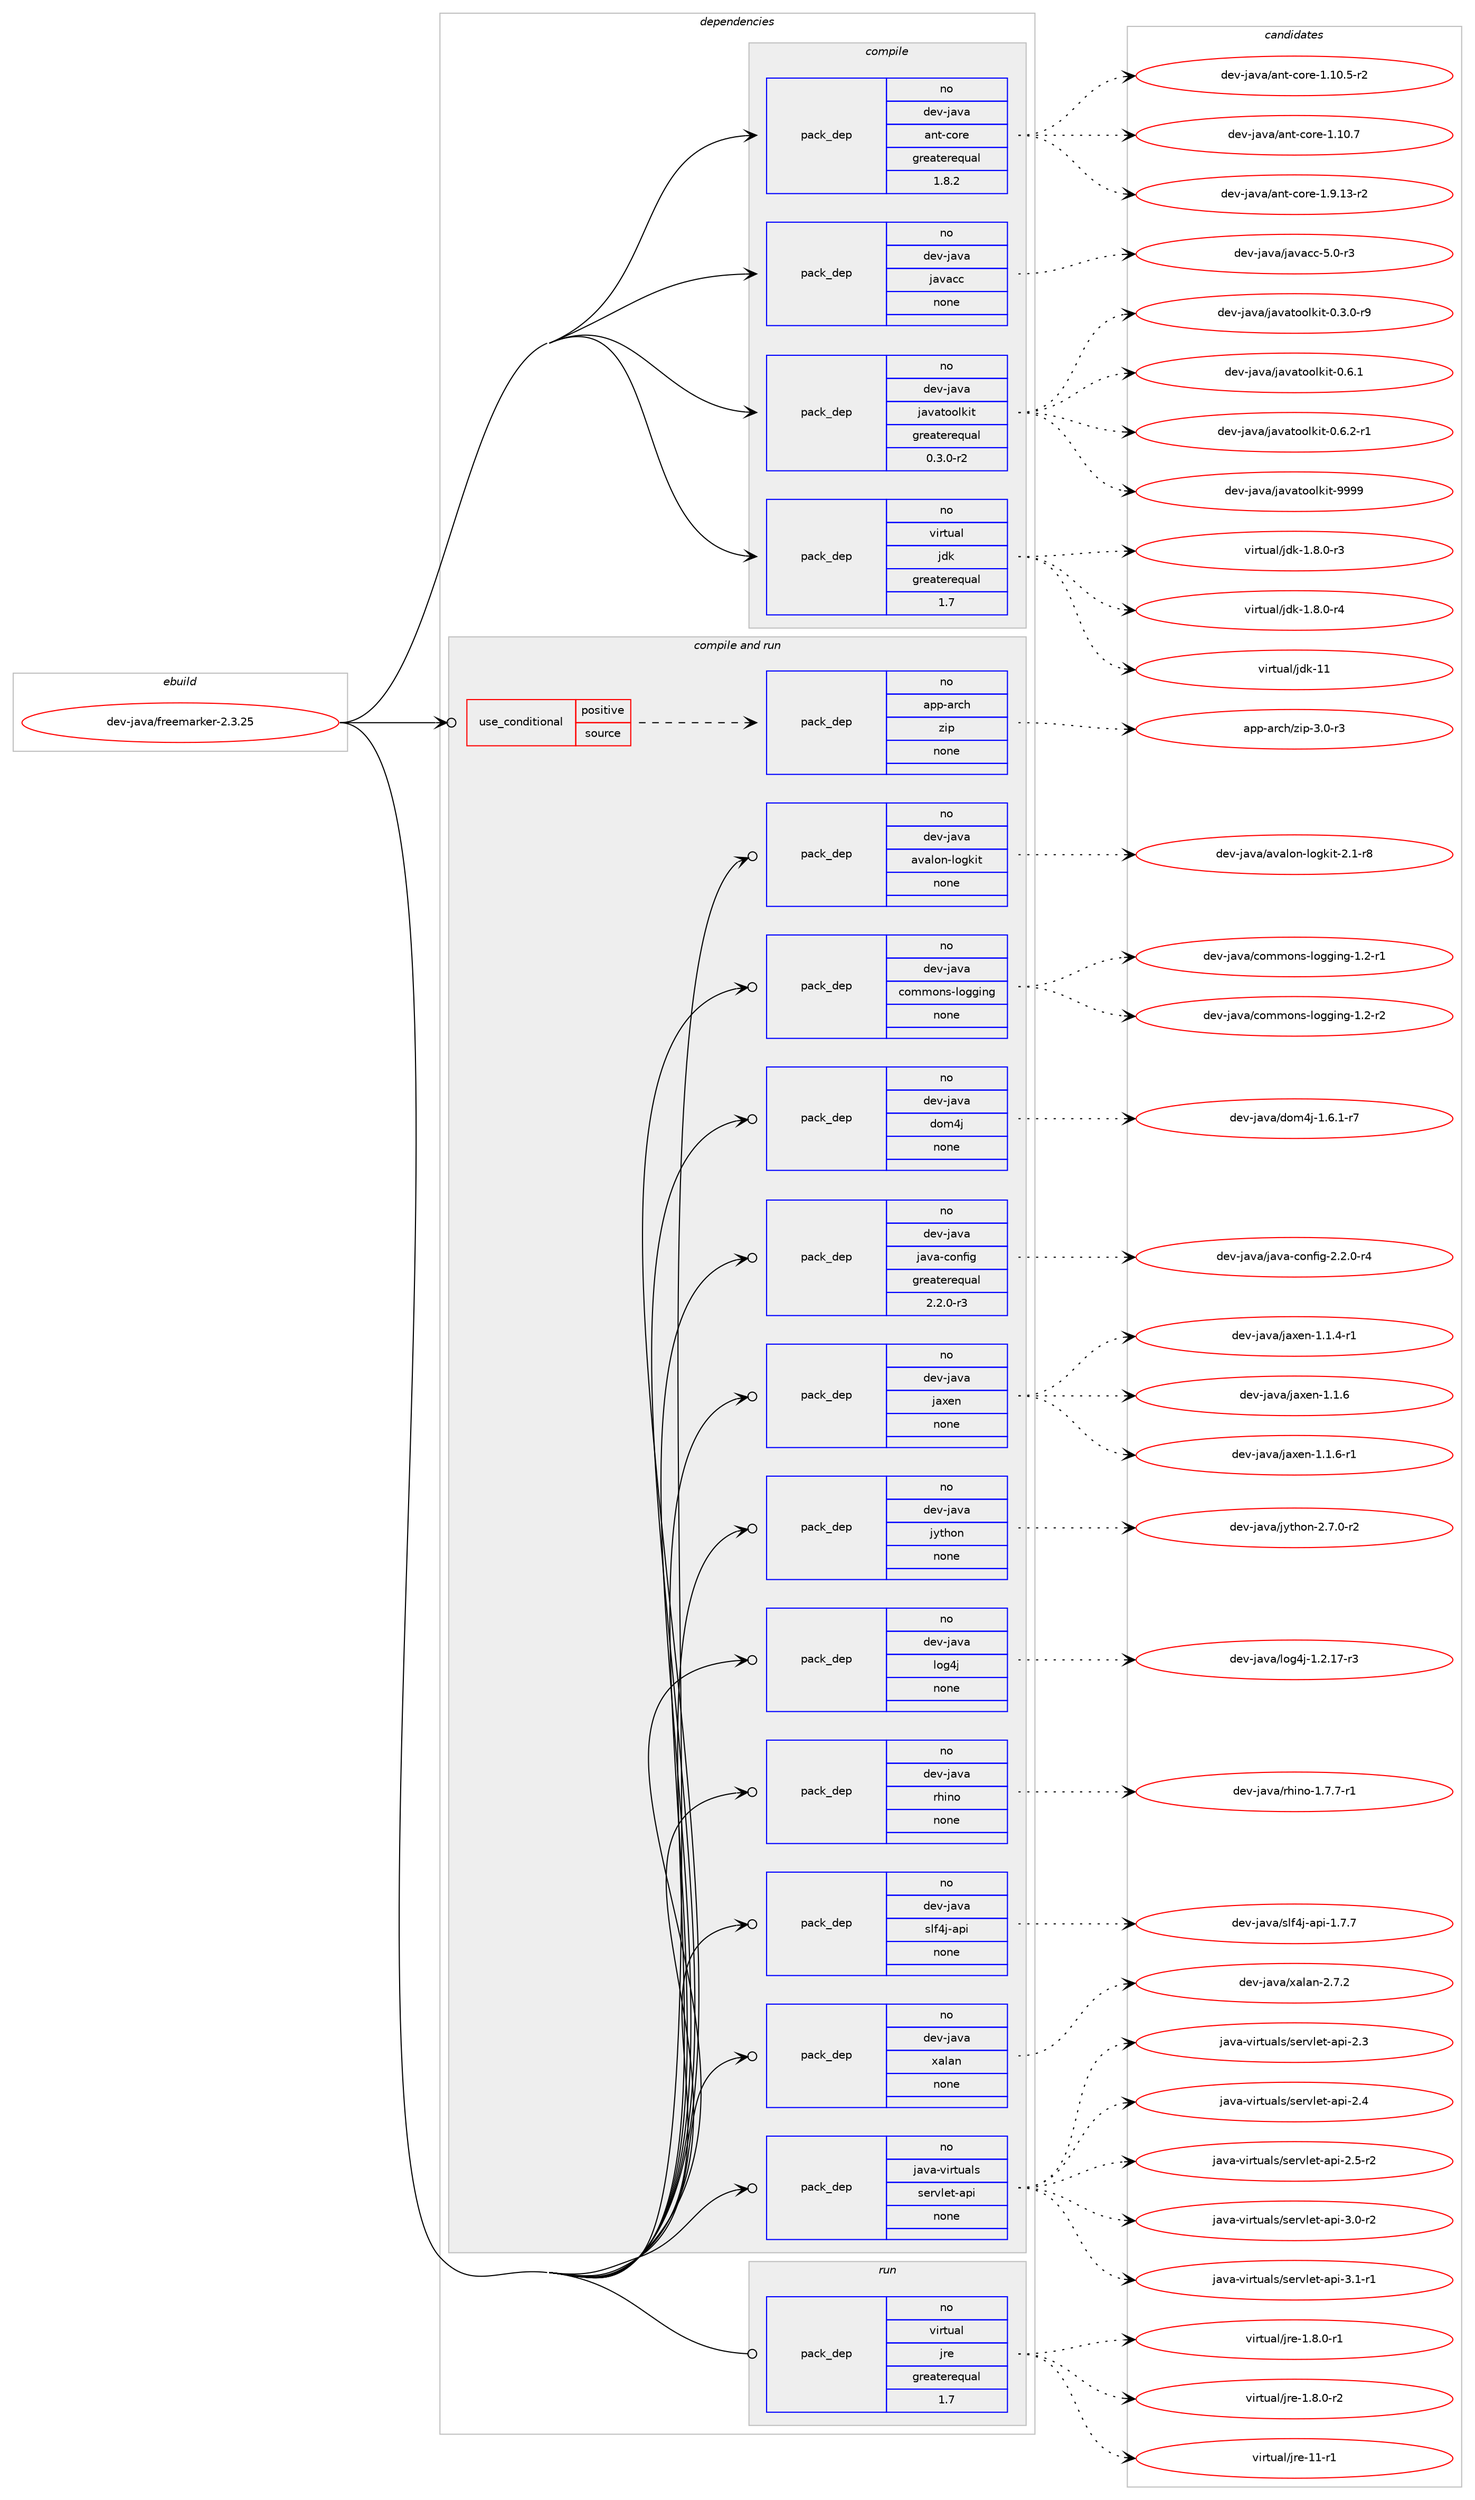 digraph prolog {

# *************
# Graph options
# *************

newrank=true;
concentrate=true;
compound=true;
graph [rankdir=LR,fontname=Helvetica,fontsize=10,ranksep=1.5];#, ranksep=2.5, nodesep=0.2];
edge  [arrowhead=vee];
node  [fontname=Helvetica,fontsize=10];

# **********
# The ebuild
# **********

subgraph cluster_leftcol {
color=gray;
rank=same;
label=<<i>ebuild</i>>;
id [label="dev-java/freemarker-2.3.25", color=red, width=4, href="../dev-java/freemarker-2.3.25.svg"];
}

# ****************
# The dependencies
# ****************

subgraph cluster_midcol {
color=gray;
label=<<i>dependencies</i>>;
subgraph cluster_compile {
fillcolor="#eeeeee";
style=filled;
label=<<i>compile</i>>;
subgraph pack412617 {
dependency552602 [label=<<TABLE BORDER="0" CELLBORDER="1" CELLSPACING="0" CELLPADDING="4" WIDTH="220"><TR><TD ROWSPAN="6" CELLPADDING="30">pack_dep</TD></TR><TR><TD WIDTH="110">no</TD></TR><TR><TD>dev-java</TD></TR><TR><TD>ant-core</TD></TR><TR><TD>greaterequal</TD></TR><TR><TD>1.8.2</TD></TR></TABLE>>, shape=none, color=blue];
}
id:e -> dependency552602:w [weight=20,style="solid",arrowhead="vee"];
subgraph pack412618 {
dependency552603 [label=<<TABLE BORDER="0" CELLBORDER="1" CELLSPACING="0" CELLPADDING="4" WIDTH="220"><TR><TD ROWSPAN="6" CELLPADDING="30">pack_dep</TD></TR><TR><TD WIDTH="110">no</TD></TR><TR><TD>dev-java</TD></TR><TR><TD>javacc</TD></TR><TR><TD>none</TD></TR><TR><TD></TD></TR></TABLE>>, shape=none, color=blue];
}
id:e -> dependency552603:w [weight=20,style="solid",arrowhead="vee"];
subgraph pack412619 {
dependency552604 [label=<<TABLE BORDER="0" CELLBORDER="1" CELLSPACING="0" CELLPADDING="4" WIDTH="220"><TR><TD ROWSPAN="6" CELLPADDING="30">pack_dep</TD></TR><TR><TD WIDTH="110">no</TD></TR><TR><TD>dev-java</TD></TR><TR><TD>javatoolkit</TD></TR><TR><TD>greaterequal</TD></TR><TR><TD>0.3.0-r2</TD></TR></TABLE>>, shape=none, color=blue];
}
id:e -> dependency552604:w [weight=20,style="solid",arrowhead="vee"];
subgraph pack412620 {
dependency552605 [label=<<TABLE BORDER="0" CELLBORDER="1" CELLSPACING="0" CELLPADDING="4" WIDTH="220"><TR><TD ROWSPAN="6" CELLPADDING="30">pack_dep</TD></TR><TR><TD WIDTH="110">no</TD></TR><TR><TD>virtual</TD></TR><TR><TD>jdk</TD></TR><TR><TD>greaterequal</TD></TR><TR><TD>1.7</TD></TR></TABLE>>, shape=none, color=blue];
}
id:e -> dependency552605:w [weight=20,style="solid",arrowhead="vee"];
}
subgraph cluster_compileandrun {
fillcolor="#eeeeee";
style=filled;
label=<<i>compile and run</i>>;
subgraph cond128813 {
dependency552606 [label=<<TABLE BORDER="0" CELLBORDER="1" CELLSPACING="0" CELLPADDING="4"><TR><TD ROWSPAN="3" CELLPADDING="10">use_conditional</TD></TR><TR><TD>positive</TD></TR><TR><TD>source</TD></TR></TABLE>>, shape=none, color=red];
subgraph pack412621 {
dependency552607 [label=<<TABLE BORDER="0" CELLBORDER="1" CELLSPACING="0" CELLPADDING="4" WIDTH="220"><TR><TD ROWSPAN="6" CELLPADDING="30">pack_dep</TD></TR><TR><TD WIDTH="110">no</TD></TR><TR><TD>app-arch</TD></TR><TR><TD>zip</TD></TR><TR><TD>none</TD></TR><TR><TD></TD></TR></TABLE>>, shape=none, color=blue];
}
dependency552606:e -> dependency552607:w [weight=20,style="dashed",arrowhead="vee"];
}
id:e -> dependency552606:w [weight=20,style="solid",arrowhead="odotvee"];
subgraph pack412622 {
dependency552608 [label=<<TABLE BORDER="0" CELLBORDER="1" CELLSPACING="0" CELLPADDING="4" WIDTH="220"><TR><TD ROWSPAN="6" CELLPADDING="30">pack_dep</TD></TR><TR><TD WIDTH="110">no</TD></TR><TR><TD>dev-java</TD></TR><TR><TD>avalon-logkit</TD></TR><TR><TD>none</TD></TR><TR><TD></TD></TR></TABLE>>, shape=none, color=blue];
}
id:e -> dependency552608:w [weight=20,style="solid",arrowhead="odotvee"];
subgraph pack412623 {
dependency552609 [label=<<TABLE BORDER="0" CELLBORDER="1" CELLSPACING="0" CELLPADDING="4" WIDTH="220"><TR><TD ROWSPAN="6" CELLPADDING="30">pack_dep</TD></TR><TR><TD WIDTH="110">no</TD></TR><TR><TD>dev-java</TD></TR><TR><TD>commons-logging</TD></TR><TR><TD>none</TD></TR><TR><TD></TD></TR></TABLE>>, shape=none, color=blue];
}
id:e -> dependency552609:w [weight=20,style="solid",arrowhead="odotvee"];
subgraph pack412624 {
dependency552610 [label=<<TABLE BORDER="0" CELLBORDER="1" CELLSPACING="0" CELLPADDING="4" WIDTH="220"><TR><TD ROWSPAN="6" CELLPADDING="30">pack_dep</TD></TR><TR><TD WIDTH="110">no</TD></TR><TR><TD>dev-java</TD></TR><TR><TD>dom4j</TD></TR><TR><TD>none</TD></TR><TR><TD></TD></TR></TABLE>>, shape=none, color=blue];
}
id:e -> dependency552610:w [weight=20,style="solid",arrowhead="odotvee"];
subgraph pack412625 {
dependency552611 [label=<<TABLE BORDER="0" CELLBORDER="1" CELLSPACING="0" CELLPADDING="4" WIDTH="220"><TR><TD ROWSPAN="6" CELLPADDING="30">pack_dep</TD></TR><TR><TD WIDTH="110">no</TD></TR><TR><TD>dev-java</TD></TR><TR><TD>java-config</TD></TR><TR><TD>greaterequal</TD></TR><TR><TD>2.2.0-r3</TD></TR></TABLE>>, shape=none, color=blue];
}
id:e -> dependency552611:w [weight=20,style="solid",arrowhead="odotvee"];
subgraph pack412626 {
dependency552612 [label=<<TABLE BORDER="0" CELLBORDER="1" CELLSPACING="0" CELLPADDING="4" WIDTH="220"><TR><TD ROWSPAN="6" CELLPADDING="30">pack_dep</TD></TR><TR><TD WIDTH="110">no</TD></TR><TR><TD>dev-java</TD></TR><TR><TD>jaxen</TD></TR><TR><TD>none</TD></TR><TR><TD></TD></TR></TABLE>>, shape=none, color=blue];
}
id:e -> dependency552612:w [weight=20,style="solid",arrowhead="odotvee"];
subgraph pack412627 {
dependency552613 [label=<<TABLE BORDER="0" CELLBORDER="1" CELLSPACING="0" CELLPADDING="4" WIDTH="220"><TR><TD ROWSPAN="6" CELLPADDING="30">pack_dep</TD></TR><TR><TD WIDTH="110">no</TD></TR><TR><TD>dev-java</TD></TR><TR><TD>jython</TD></TR><TR><TD>none</TD></TR><TR><TD></TD></TR></TABLE>>, shape=none, color=blue];
}
id:e -> dependency552613:w [weight=20,style="solid",arrowhead="odotvee"];
subgraph pack412628 {
dependency552614 [label=<<TABLE BORDER="0" CELLBORDER="1" CELLSPACING="0" CELLPADDING="4" WIDTH="220"><TR><TD ROWSPAN="6" CELLPADDING="30">pack_dep</TD></TR><TR><TD WIDTH="110">no</TD></TR><TR><TD>dev-java</TD></TR><TR><TD>log4j</TD></TR><TR><TD>none</TD></TR><TR><TD></TD></TR></TABLE>>, shape=none, color=blue];
}
id:e -> dependency552614:w [weight=20,style="solid",arrowhead="odotvee"];
subgraph pack412629 {
dependency552615 [label=<<TABLE BORDER="0" CELLBORDER="1" CELLSPACING="0" CELLPADDING="4" WIDTH="220"><TR><TD ROWSPAN="6" CELLPADDING="30">pack_dep</TD></TR><TR><TD WIDTH="110">no</TD></TR><TR><TD>dev-java</TD></TR><TR><TD>rhino</TD></TR><TR><TD>none</TD></TR><TR><TD></TD></TR></TABLE>>, shape=none, color=blue];
}
id:e -> dependency552615:w [weight=20,style="solid",arrowhead="odotvee"];
subgraph pack412630 {
dependency552616 [label=<<TABLE BORDER="0" CELLBORDER="1" CELLSPACING="0" CELLPADDING="4" WIDTH="220"><TR><TD ROWSPAN="6" CELLPADDING="30">pack_dep</TD></TR><TR><TD WIDTH="110">no</TD></TR><TR><TD>dev-java</TD></TR><TR><TD>slf4j-api</TD></TR><TR><TD>none</TD></TR><TR><TD></TD></TR></TABLE>>, shape=none, color=blue];
}
id:e -> dependency552616:w [weight=20,style="solid",arrowhead="odotvee"];
subgraph pack412631 {
dependency552617 [label=<<TABLE BORDER="0" CELLBORDER="1" CELLSPACING="0" CELLPADDING="4" WIDTH="220"><TR><TD ROWSPAN="6" CELLPADDING="30">pack_dep</TD></TR><TR><TD WIDTH="110">no</TD></TR><TR><TD>dev-java</TD></TR><TR><TD>xalan</TD></TR><TR><TD>none</TD></TR><TR><TD></TD></TR></TABLE>>, shape=none, color=blue];
}
id:e -> dependency552617:w [weight=20,style="solid",arrowhead="odotvee"];
subgraph pack412632 {
dependency552618 [label=<<TABLE BORDER="0" CELLBORDER="1" CELLSPACING="0" CELLPADDING="4" WIDTH="220"><TR><TD ROWSPAN="6" CELLPADDING="30">pack_dep</TD></TR><TR><TD WIDTH="110">no</TD></TR><TR><TD>java-virtuals</TD></TR><TR><TD>servlet-api</TD></TR><TR><TD>none</TD></TR><TR><TD></TD></TR></TABLE>>, shape=none, color=blue];
}
id:e -> dependency552618:w [weight=20,style="solid",arrowhead="odotvee"];
}
subgraph cluster_run {
fillcolor="#eeeeee";
style=filled;
label=<<i>run</i>>;
subgraph pack412633 {
dependency552619 [label=<<TABLE BORDER="0" CELLBORDER="1" CELLSPACING="0" CELLPADDING="4" WIDTH="220"><TR><TD ROWSPAN="6" CELLPADDING="30">pack_dep</TD></TR><TR><TD WIDTH="110">no</TD></TR><TR><TD>virtual</TD></TR><TR><TD>jre</TD></TR><TR><TD>greaterequal</TD></TR><TR><TD>1.7</TD></TR></TABLE>>, shape=none, color=blue];
}
id:e -> dependency552619:w [weight=20,style="solid",arrowhead="odot"];
}
}

# **************
# The candidates
# **************

subgraph cluster_choices {
rank=same;
color=gray;
label=<<i>candidates</i>>;

subgraph choice412617 {
color=black;
nodesep=1;
choice10010111845106971189747971101164599111114101454946494846534511450 [label="dev-java/ant-core-1.10.5-r2", color=red, width=4,href="../dev-java/ant-core-1.10.5-r2.svg"];
choice1001011184510697118974797110116459911111410145494649484655 [label="dev-java/ant-core-1.10.7", color=red, width=4,href="../dev-java/ant-core-1.10.7.svg"];
choice10010111845106971189747971101164599111114101454946574649514511450 [label="dev-java/ant-core-1.9.13-r2", color=red, width=4,href="../dev-java/ant-core-1.9.13-r2.svg"];
dependency552602:e -> choice10010111845106971189747971101164599111114101454946494846534511450:w [style=dotted,weight="100"];
dependency552602:e -> choice1001011184510697118974797110116459911111410145494649484655:w [style=dotted,weight="100"];
dependency552602:e -> choice10010111845106971189747971101164599111114101454946574649514511450:w [style=dotted,weight="100"];
}
subgraph choice412618 {
color=black;
nodesep=1;
choice1001011184510697118974710697118979999455346484511451 [label="dev-java/javacc-5.0-r3", color=red, width=4,href="../dev-java/javacc-5.0-r3.svg"];
dependency552603:e -> choice1001011184510697118974710697118979999455346484511451:w [style=dotted,weight="100"];
}
subgraph choice412619 {
color=black;
nodesep=1;
choice1001011184510697118974710697118971161111111081071051164548465146484511457 [label="dev-java/javatoolkit-0.3.0-r9", color=red, width=4,href="../dev-java/javatoolkit-0.3.0-r9.svg"];
choice100101118451069711897471069711897116111111108107105116454846544649 [label="dev-java/javatoolkit-0.6.1", color=red, width=4,href="../dev-java/javatoolkit-0.6.1.svg"];
choice1001011184510697118974710697118971161111111081071051164548465446504511449 [label="dev-java/javatoolkit-0.6.2-r1", color=red, width=4,href="../dev-java/javatoolkit-0.6.2-r1.svg"];
choice1001011184510697118974710697118971161111111081071051164557575757 [label="dev-java/javatoolkit-9999", color=red, width=4,href="../dev-java/javatoolkit-9999.svg"];
dependency552604:e -> choice1001011184510697118974710697118971161111111081071051164548465146484511457:w [style=dotted,weight="100"];
dependency552604:e -> choice100101118451069711897471069711897116111111108107105116454846544649:w [style=dotted,weight="100"];
dependency552604:e -> choice1001011184510697118974710697118971161111111081071051164548465446504511449:w [style=dotted,weight="100"];
dependency552604:e -> choice1001011184510697118974710697118971161111111081071051164557575757:w [style=dotted,weight="100"];
}
subgraph choice412620 {
color=black;
nodesep=1;
choice11810511411611797108471061001074549465646484511451 [label="virtual/jdk-1.8.0-r3", color=red, width=4,href="../virtual/jdk-1.8.0-r3.svg"];
choice11810511411611797108471061001074549465646484511452 [label="virtual/jdk-1.8.0-r4", color=red, width=4,href="../virtual/jdk-1.8.0-r4.svg"];
choice1181051141161179710847106100107454949 [label="virtual/jdk-11", color=red, width=4,href="../virtual/jdk-11.svg"];
dependency552605:e -> choice11810511411611797108471061001074549465646484511451:w [style=dotted,weight="100"];
dependency552605:e -> choice11810511411611797108471061001074549465646484511452:w [style=dotted,weight="100"];
dependency552605:e -> choice1181051141161179710847106100107454949:w [style=dotted,weight="100"];
}
subgraph choice412621 {
color=black;
nodesep=1;
choice9711211245971149910447122105112455146484511451 [label="app-arch/zip-3.0-r3", color=red, width=4,href="../app-arch/zip-3.0-r3.svg"];
dependency552607:e -> choice9711211245971149910447122105112455146484511451:w [style=dotted,weight="100"];
}
subgraph choice412622 {
color=black;
nodesep=1;
choice10010111845106971189747971189710811111045108111103107105116455046494511456 [label="dev-java/avalon-logkit-2.1-r8", color=red, width=4,href="../dev-java/avalon-logkit-2.1-r8.svg"];
dependency552608:e -> choice10010111845106971189747971189710811111045108111103107105116455046494511456:w [style=dotted,weight="100"];
}
subgraph choice412623 {
color=black;
nodesep=1;
choice100101118451069711897479911110910911111011545108111103103105110103454946504511449 [label="dev-java/commons-logging-1.2-r1", color=red, width=4,href="../dev-java/commons-logging-1.2-r1.svg"];
choice100101118451069711897479911110910911111011545108111103103105110103454946504511450 [label="dev-java/commons-logging-1.2-r2", color=red, width=4,href="../dev-java/commons-logging-1.2-r2.svg"];
dependency552609:e -> choice100101118451069711897479911110910911111011545108111103103105110103454946504511449:w [style=dotted,weight="100"];
dependency552609:e -> choice100101118451069711897479911110910911111011545108111103103105110103454946504511450:w [style=dotted,weight="100"];
}
subgraph choice412624 {
color=black;
nodesep=1;
choice10010111845106971189747100111109521064549465446494511455 [label="dev-java/dom4j-1.6.1-r7", color=red, width=4,href="../dev-java/dom4j-1.6.1-r7.svg"];
dependency552610:e -> choice10010111845106971189747100111109521064549465446494511455:w [style=dotted,weight="100"];
}
subgraph choice412625 {
color=black;
nodesep=1;
choice10010111845106971189747106971189745991111101021051034550465046484511452 [label="dev-java/java-config-2.2.0-r4", color=red, width=4,href="../dev-java/java-config-2.2.0-r4.svg"];
dependency552611:e -> choice10010111845106971189747106971189745991111101021051034550465046484511452:w [style=dotted,weight="100"];
}
subgraph choice412626 {
color=black;
nodesep=1;
choice10010111845106971189747106971201011104549464946524511449 [label="dev-java/jaxen-1.1.4-r1", color=red, width=4,href="../dev-java/jaxen-1.1.4-r1.svg"];
choice1001011184510697118974710697120101110454946494654 [label="dev-java/jaxen-1.1.6", color=red, width=4,href="../dev-java/jaxen-1.1.6.svg"];
choice10010111845106971189747106971201011104549464946544511449 [label="dev-java/jaxen-1.1.6-r1", color=red, width=4,href="../dev-java/jaxen-1.1.6-r1.svg"];
dependency552612:e -> choice10010111845106971189747106971201011104549464946524511449:w [style=dotted,weight="100"];
dependency552612:e -> choice1001011184510697118974710697120101110454946494654:w [style=dotted,weight="100"];
dependency552612:e -> choice10010111845106971189747106971201011104549464946544511449:w [style=dotted,weight="100"];
}
subgraph choice412627 {
color=black;
nodesep=1;
choice100101118451069711897471061211161041111104550465546484511450 [label="dev-java/jython-2.7.0-r2", color=red, width=4,href="../dev-java/jython-2.7.0-r2.svg"];
dependency552613:e -> choice100101118451069711897471061211161041111104550465546484511450:w [style=dotted,weight="100"];
}
subgraph choice412628 {
color=black;
nodesep=1;
choice1001011184510697118974710811110352106454946504649554511451 [label="dev-java/log4j-1.2.17-r3", color=red, width=4,href="../dev-java/log4j-1.2.17-r3.svg"];
dependency552614:e -> choice1001011184510697118974710811110352106454946504649554511451:w [style=dotted,weight="100"];
}
subgraph choice412629 {
color=black;
nodesep=1;
choice100101118451069711897471141041051101114549465546554511449 [label="dev-java/rhino-1.7.7-r1", color=red, width=4,href="../dev-java/rhino-1.7.7-r1.svg"];
dependency552615:e -> choice100101118451069711897471141041051101114549465546554511449:w [style=dotted,weight="100"];
}
subgraph choice412630 {
color=black;
nodesep=1;
choice10010111845106971189747115108102521064597112105454946554655 [label="dev-java/slf4j-api-1.7.7", color=red, width=4,href="../dev-java/slf4j-api-1.7.7.svg"];
dependency552616:e -> choice10010111845106971189747115108102521064597112105454946554655:w [style=dotted,weight="100"];
}
subgraph choice412631 {
color=black;
nodesep=1;
choice100101118451069711897471209710897110455046554650 [label="dev-java/xalan-2.7.2", color=red, width=4,href="../dev-java/xalan-2.7.2.svg"];
dependency552617:e -> choice100101118451069711897471209710897110455046554650:w [style=dotted,weight="100"];
}
subgraph choice412632 {
color=black;
nodesep=1;
choice1069711897451181051141161179710811547115101114118108101116459711210545504651 [label="java-virtuals/servlet-api-2.3", color=red, width=4,href="../java-virtuals/servlet-api-2.3.svg"];
choice1069711897451181051141161179710811547115101114118108101116459711210545504652 [label="java-virtuals/servlet-api-2.4", color=red, width=4,href="../java-virtuals/servlet-api-2.4.svg"];
choice10697118974511810511411611797108115471151011141181081011164597112105455046534511450 [label="java-virtuals/servlet-api-2.5-r2", color=red, width=4,href="../java-virtuals/servlet-api-2.5-r2.svg"];
choice10697118974511810511411611797108115471151011141181081011164597112105455146484511450 [label="java-virtuals/servlet-api-3.0-r2", color=red, width=4,href="../java-virtuals/servlet-api-3.0-r2.svg"];
choice10697118974511810511411611797108115471151011141181081011164597112105455146494511449 [label="java-virtuals/servlet-api-3.1-r1", color=red, width=4,href="../java-virtuals/servlet-api-3.1-r1.svg"];
dependency552618:e -> choice1069711897451181051141161179710811547115101114118108101116459711210545504651:w [style=dotted,weight="100"];
dependency552618:e -> choice1069711897451181051141161179710811547115101114118108101116459711210545504652:w [style=dotted,weight="100"];
dependency552618:e -> choice10697118974511810511411611797108115471151011141181081011164597112105455046534511450:w [style=dotted,weight="100"];
dependency552618:e -> choice10697118974511810511411611797108115471151011141181081011164597112105455146484511450:w [style=dotted,weight="100"];
dependency552618:e -> choice10697118974511810511411611797108115471151011141181081011164597112105455146494511449:w [style=dotted,weight="100"];
}
subgraph choice412633 {
color=black;
nodesep=1;
choice11810511411611797108471061141014549465646484511449 [label="virtual/jre-1.8.0-r1", color=red, width=4,href="../virtual/jre-1.8.0-r1.svg"];
choice11810511411611797108471061141014549465646484511450 [label="virtual/jre-1.8.0-r2", color=red, width=4,href="../virtual/jre-1.8.0-r2.svg"];
choice11810511411611797108471061141014549494511449 [label="virtual/jre-11-r1", color=red, width=4,href="../virtual/jre-11-r1.svg"];
dependency552619:e -> choice11810511411611797108471061141014549465646484511449:w [style=dotted,weight="100"];
dependency552619:e -> choice11810511411611797108471061141014549465646484511450:w [style=dotted,weight="100"];
dependency552619:e -> choice11810511411611797108471061141014549494511449:w [style=dotted,weight="100"];
}
}

}
